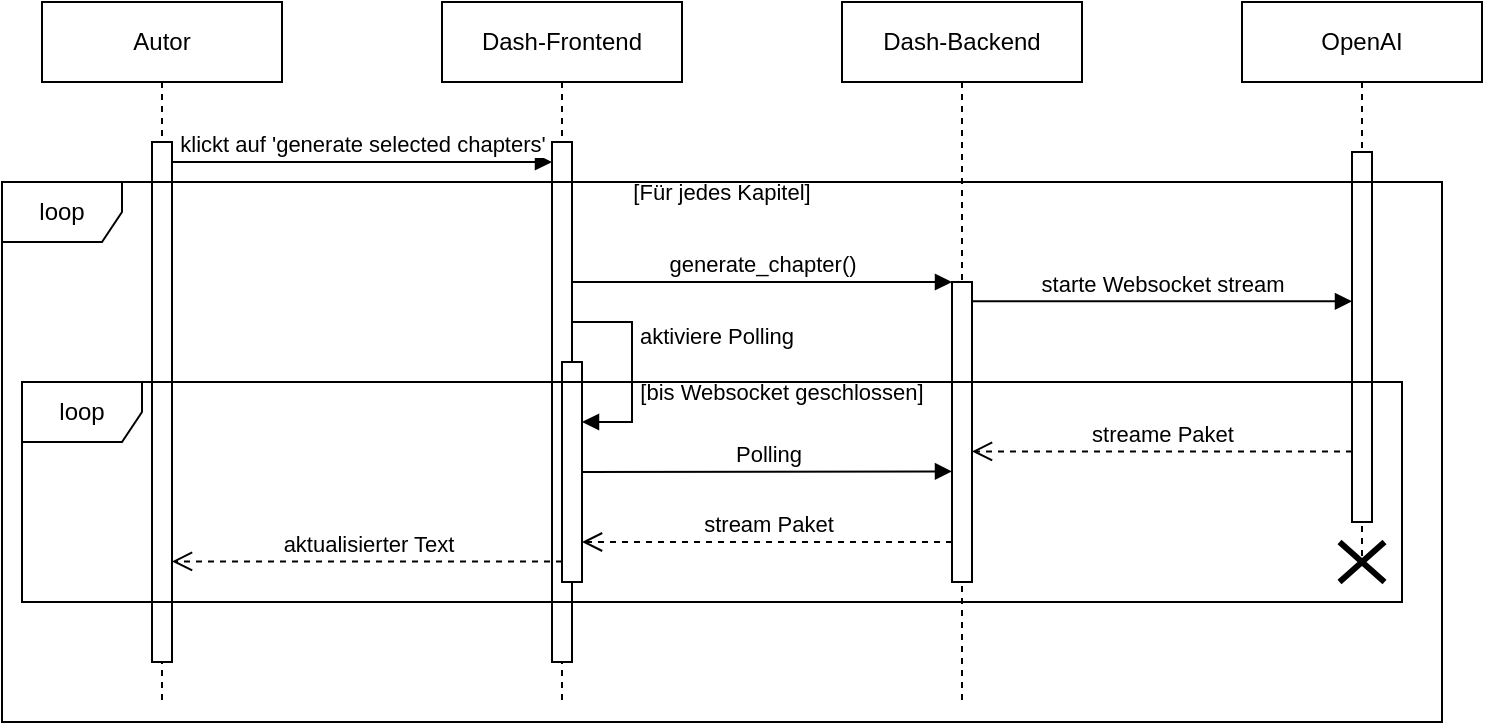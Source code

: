 <mxfile version="24.2.0" type="github">
  <diagram name="Page-1" id="2YBvvXClWsGukQMizWep">
    <mxGraphModel dx="1185" dy="647" grid="1" gridSize="10" guides="1" tooltips="1" connect="1" arrows="1" fold="1" page="1" pageScale="1" pageWidth="850" pageHeight="1100" math="0" shadow="0">
      <root>
        <mxCell id="0" />
        <mxCell id="1" parent="0" />
        <mxCell id="aM9ryv3xv72pqoxQDRHE-1" value="Autor" style="shape=umlLifeline;perimeter=lifelinePerimeter;whiteSpace=wrap;html=1;container=0;dropTarget=0;collapsible=0;recursiveResize=0;outlineConnect=0;portConstraint=eastwest;newEdgeStyle={&quot;edgeStyle&quot;:&quot;elbowEdgeStyle&quot;,&quot;elbow&quot;:&quot;vertical&quot;,&quot;curved&quot;:0,&quot;rounded&quot;:0};" parent="1" vertex="1">
          <mxGeometry x="40" y="40" width="120" height="350" as="geometry" />
        </mxCell>
        <mxCell id="aM9ryv3xv72pqoxQDRHE-2" value="" style="html=1;points=[];perimeter=orthogonalPerimeter;outlineConnect=0;targetShapes=umlLifeline;portConstraint=eastwest;newEdgeStyle={&quot;edgeStyle&quot;:&quot;elbowEdgeStyle&quot;,&quot;elbow&quot;:&quot;vertical&quot;,&quot;curved&quot;:0,&quot;rounded&quot;:0};" parent="aM9ryv3xv72pqoxQDRHE-1" vertex="1">
          <mxGeometry x="55" y="70" width="10" height="260" as="geometry" />
        </mxCell>
        <mxCell id="aM9ryv3xv72pqoxQDRHE-5" value="Dash-Frontend" style="shape=umlLifeline;perimeter=lifelinePerimeter;whiteSpace=wrap;html=1;container=0;dropTarget=0;collapsible=0;recursiveResize=0;outlineConnect=0;portConstraint=eastwest;newEdgeStyle={&quot;edgeStyle&quot;:&quot;elbowEdgeStyle&quot;,&quot;elbow&quot;:&quot;vertical&quot;,&quot;curved&quot;:0,&quot;rounded&quot;:0};" parent="1" vertex="1">
          <mxGeometry x="240" y="40" width="120" height="350" as="geometry" />
        </mxCell>
        <mxCell id="aM9ryv3xv72pqoxQDRHE-6" value="" style="html=1;points=[];perimeter=orthogonalPerimeter;outlineConnect=0;targetShapes=umlLifeline;portConstraint=eastwest;newEdgeStyle={&quot;edgeStyle&quot;:&quot;elbowEdgeStyle&quot;,&quot;elbow&quot;:&quot;vertical&quot;,&quot;curved&quot;:0,&quot;rounded&quot;:0};" parent="aM9ryv3xv72pqoxQDRHE-5" vertex="1">
          <mxGeometry x="55" y="70" width="10" height="260" as="geometry" />
        </mxCell>
        <mxCell id="aM9ryv3xv72pqoxQDRHE-7" value="klickt auf &#39;generate selected chapters&#39;" style="html=1;verticalAlign=bottom;endArrow=block;edgeStyle=elbowEdgeStyle;elbow=vertical;curved=0;rounded=0;" parent="1" source="aM9ryv3xv72pqoxQDRHE-2" target="aM9ryv3xv72pqoxQDRHE-6" edge="1">
          <mxGeometry x="0.002" relative="1" as="geometry">
            <mxPoint x="195" y="130" as="sourcePoint" />
            <Array as="points">
              <mxPoint x="180" y="120" />
            </Array>
            <mxPoint as="offset" />
          </mxGeometry>
        </mxCell>
        <mxCell id="BLGZ8ReQ7cU7HCpeZQdK-1" value="Dash-Backend" style="shape=umlLifeline;perimeter=lifelinePerimeter;whiteSpace=wrap;html=1;container=0;dropTarget=0;collapsible=0;recursiveResize=0;outlineConnect=0;portConstraint=eastwest;newEdgeStyle={&quot;edgeStyle&quot;:&quot;elbowEdgeStyle&quot;,&quot;elbow&quot;:&quot;vertical&quot;,&quot;curved&quot;:0,&quot;rounded&quot;:0};" vertex="1" parent="1">
          <mxGeometry x="440" y="40" width="120" height="350" as="geometry" />
        </mxCell>
        <mxCell id="BLGZ8ReQ7cU7HCpeZQdK-2" value="" style="html=1;points=[];perimeter=orthogonalPerimeter;outlineConnect=0;targetShapes=umlLifeline;portConstraint=eastwest;newEdgeStyle={&quot;edgeStyle&quot;:&quot;elbowEdgeStyle&quot;,&quot;elbow&quot;:&quot;vertical&quot;,&quot;curved&quot;:0,&quot;rounded&quot;:0};" vertex="1" parent="BLGZ8ReQ7cU7HCpeZQdK-1">
          <mxGeometry x="55" y="140" width="10" height="150" as="geometry" />
        </mxCell>
        <mxCell id="BLGZ8ReQ7cU7HCpeZQdK-3" value="OpenAI" style="shape=umlLifeline;perimeter=lifelinePerimeter;whiteSpace=wrap;html=1;container=0;dropTarget=0;collapsible=0;recursiveResize=0;outlineConnect=0;portConstraint=eastwest;newEdgeStyle={&quot;edgeStyle&quot;:&quot;elbowEdgeStyle&quot;,&quot;elbow&quot;:&quot;vertical&quot;,&quot;curved&quot;:0,&quot;rounded&quot;:0};" vertex="1" parent="1">
          <mxGeometry x="640" y="40" width="120" height="280" as="geometry" />
        </mxCell>
        <mxCell id="BLGZ8ReQ7cU7HCpeZQdK-4" value="" style="html=1;points=[];perimeter=orthogonalPerimeter;outlineConnect=0;targetShapes=umlLifeline;portConstraint=eastwest;newEdgeStyle={&quot;edgeStyle&quot;:&quot;elbowEdgeStyle&quot;,&quot;elbow&quot;:&quot;vertical&quot;,&quot;curved&quot;:0,&quot;rounded&quot;:0};" vertex="1" parent="BLGZ8ReQ7cU7HCpeZQdK-3">
          <mxGeometry x="55" y="75" width="10" height="185" as="geometry" />
        </mxCell>
        <mxCell id="BLGZ8ReQ7cU7HCpeZQdK-5" value="generate_chapter()" style="html=1;verticalAlign=bottom;endArrow=block;edgeStyle=elbowEdgeStyle;elbow=vertical;curved=0;rounded=0;" edge="1" parent="1">
          <mxGeometry relative="1" as="geometry">
            <mxPoint x="305.0" y="180" as="sourcePoint" />
            <Array as="points" />
            <mxPoint x="495" y="180" as="targetPoint" />
          </mxGeometry>
        </mxCell>
        <mxCell id="BLGZ8ReQ7cU7HCpeZQdK-6" value="loop" style="shape=umlFrame;whiteSpace=wrap;html=1;pointerEvents=0;" vertex="1" parent="1">
          <mxGeometry x="20" y="130" width="720" height="270" as="geometry" />
        </mxCell>
        <mxCell id="BLGZ8ReQ7cU7HCpeZQdK-7" value="[Für jedes Kapitel]" style="text;html=1;align=center;verticalAlign=middle;whiteSpace=wrap;rounded=0;fontSize=11;" vertex="1" parent="1">
          <mxGeometry x="320" y="120" width="120" height="30" as="geometry" />
        </mxCell>
        <mxCell id="BLGZ8ReQ7cU7HCpeZQdK-8" value="starte Websocket stream" style="html=1;verticalAlign=bottom;endArrow=block;edgeStyle=elbowEdgeStyle;elbow=vertical;curved=0;rounded=0;" edge="1" parent="1" source="BLGZ8ReQ7cU7HCpeZQdK-2" target="BLGZ8ReQ7cU7HCpeZQdK-4">
          <mxGeometry x="0.002" relative="1" as="geometry">
            <mxPoint x="510" y="189.66" as="sourcePoint" />
            <Array as="points">
              <mxPoint x="585" y="189.66" />
            </Array>
            <mxPoint x="700" y="189.66" as="targetPoint" />
            <mxPoint as="offset" />
          </mxGeometry>
        </mxCell>
        <mxCell id="BLGZ8ReQ7cU7HCpeZQdK-9" value="streame Paket" style="html=1;verticalAlign=bottom;endArrow=open;dashed=1;endSize=8;edgeStyle=elbowEdgeStyle;elbow=vertical;curved=0;rounded=0;" edge="1" parent="1" source="BLGZ8ReQ7cU7HCpeZQdK-4" target="BLGZ8ReQ7cU7HCpeZQdK-2">
          <mxGeometry relative="1" as="geometry">
            <mxPoint x="498.75" y="264.71" as="targetPoint" />
            <Array as="points">
              <mxPoint x="573.75" y="264.71" />
            </Array>
            <mxPoint x="688.75" y="264.71" as="sourcePoint" />
          </mxGeometry>
        </mxCell>
        <mxCell id="BLGZ8ReQ7cU7HCpeZQdK-10" value="stream Paket" style="html=1;verticalAlign=bottom;endArrow=open;dashed=1;endSize=8;edgeStyle=elbowEdgeStyle;elbow=vertical;curved=0;rounded=0;" edge="1" parent="1">
          <mxGeometry relative="1" as="geometry">
            <mxPoint x="310" y="310" as="targetPoint" />
            <Array as="points">
              <mxPoint x="390" y="310" />
            </Array>
            <mxPoint x="495" y="310" as="sourcePoint" />
          </mxGeometry>
        </mxCell>
        <mxCell id="BLGZ8ReQ7cU7HCpeZQdK-17" value="" style="html=1;points=[[0,0,0,0,5],[0,1,0,0,-5],[1,0,0,0,5],[1,1,0,0,-5]];perimeter=orthogonalPerimeter;outlineConnect=0;targetShapes=umlLifeline;portConstraint=eastwest;newEdgeStyle={&quot;curved&quot;:0,&quot;rounded&quot;:0};" vertex="1" parent="1">
          <mxGeometry x="300" y="220" width="10" height="110" as="geometry" />
        </mxCell>
        <mxCell id="BLGZ8ReQ7cU7HCpeZQdK-18" value="aktiviere Polling" style="html=1;align=left;spacingLeft=2;endArrow=block;rounded=0;edgeStyle=orthogonalEdgeStyle;curved=0;rounded=0;" edge="1" target="BLGZ8ReQ7cU7HCpeZQdK-17" parent="1">
          <mxGeometry x="-0.294" relative="1" as="geometry">
            <mxPoint x="305" y="200" as="sourcePoint" />
            <Array as="points">
              <mxPoint x="335" y="200" />
              <mxPoint x="335" y="250" />
            </Array>
            <mxPoint as="offset" />
          </mxGeometry>
        </mxCell>
        <mxCell id="BLGZ8ReQ7cU7HCpeZQdK-19" value="Polling" style="html=1;verticalAlign=bottom;endArrow=block;edgeStyle=elbowEdgeStyle;elbow=vertical;curved=0;rounded=0;" edge="1" parent="1">
          <mxGeometry x="0.002" relative="1" as="geometry">
            <mxPoint x="310" y="275.05" as="sourcePoint" />
            <Array as="points">
              <mxPoint x="390" y="274.71" />
            </Array>
            <mxPoint x="495" y="274.71" as="targetPoint" />
            <mxPoint as="offset" />
          </mxGeometry>
        </mxCell>
        <mxCell id="BLGZ8ReQ7cU7HCpeZQdK-20" value="[bis Websocket geschlossen]" style="text;html=1;align=center;verticalAlign=middle;whiteSpace=wrap;rounded=0;fontSize=11;" vertex="1" parent="1">
          <mxGeometry x="330" y="220" width="160" height="30" as="geometry" />
        </mxCell>
        <mxCell id="BLGZ8ReQ7cU7HCpeZQdK-16" value="loop" style="shape=umlFrame;whiteSpace=wrap;html=1;pointerEvents=0;" vertex="1" parent="1">
          <mxGeometry x="30" y="230" width="690" height="110" as="geometry" />
        </mxCell>
        <mxCell id="BLGZ8ReQ7cU7HCpeZQdK-22" value="" style="shape=umlDestroy;whiteSpace=wrap;html=1;strokeWidth=3;targetShapes=umlLifeline;" vertex="1" parent="1">
          <mxGeometry x="688.75" y="310" width="22.5" height="20" as="geometry" />
        </mxCell>
        <mxCell id="BLGZ8ReQ7cU7HCpeZQdK-23" value="aktualisierter Text" style="html=1;verticalAlign=bottom;endArrow=open;dashed=1;endSize=8;edgeStyle=elbowEdgeStyle;elbow=vertical;curved=0;rounded=0;" edge="1" parent="1">
          <mxGeometry relative="1" as="geometry">
            <mxPoint x="105" y="319.71" as="targetPoint" />
            <Array as="points">
              <mxPoint x="190" y="319.71" />
            </Array>
            <mxPoint x="300" y="319.71" as="sourcePoint" />
          </mxGeometry>
        </mxCell>
      </root>
    </mxGraphModel>
  </diagram>
</mxfile>

